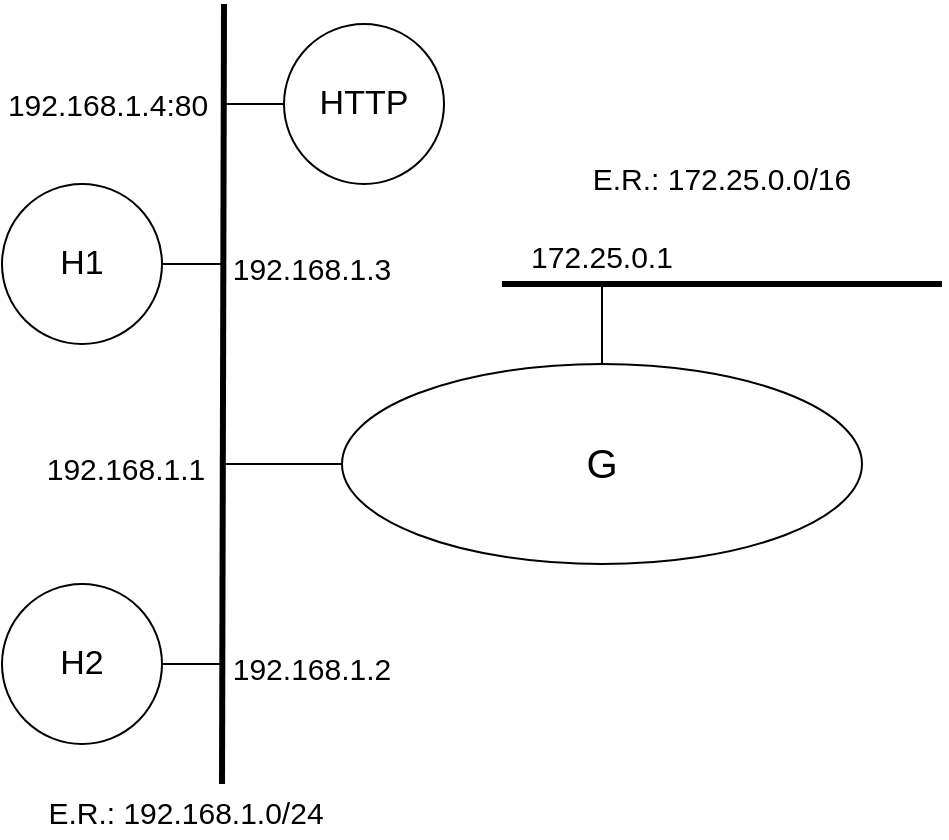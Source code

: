 <mxfile version="20.8.4" type="device"><diagram id="Zjln4DHLD9dB1Q4pjAmB" name="Página-1"><mxGraphModel dx="1434" dy="796" grid="1" gridSize="10" guides="1" tooltips="1" connect="1" arrows="1" fold="1" page="1" pageScale="1" pageWidth="827" pageHeight="1169" math="0" shadow="0"><root><mxCell id="0"/><mxCell id="1" parent="0"/><mxCell id="-I2tJvYBZQhGiNWo8UaL-1" value="" style="endArrow=none;html=1;rounded=0;strokeWidth=3;" parent="1" edge="1"><mxGeometry width="50" height="50" relative="1" as="geometry"><mxPoint x="289" y="480" as="sourcePoint"/><mxPoint x="290" y="90" as="targetPoint"/></mxGeometry></mxCell><mxCell id="-I2tJvYBZQhGiNWo8UaL-2" value="&lt;font style=&quot;font-size: 17px;&quot;&gt;H1&lt;/font&gt;" style="ellipse;whiteSpace=wrap;html=1;aspect=fixed;" parent="1" vertex="1"><mxGeometry x="179" y="180" width="80" height="80" as="geometry"/></mxCell><mxCell id="-I2tJvYBZQhGiNWo8UaL-3" value="" style="endArrow=none;html=1;rounded=0;strokeWidth=1;" parent="1" edge="1"><mxGeometry width="50" height="50" relative="1" as="geometry"><mxPoint x="259" y="220" as="sourcePoint"/><mxPoint x="289" y="220" as="targetPoint"/></mxGeometry></mxCell><mxCell id="-I2tJvYBZQhGiNWo8UaL-4" value="&lt;font style=&quot;font-size: 17px;&quot;&gt;H2&lt;/font&gt;" style="ellipse;whiteSpace=wrap;html=1;aspect=fixed;" parent="1" vertex="1"><mxGeometry x="179" y="380" width="80" height="80" as="geometry"/></mxCell><mxCell id="-I2tJvYBZQhGiNWo8UaL-5" value="" style="endArrow=none;html=1;rounded=0;strokeWidth=1;" parent="1" edge="1"><mxGeometry width="50" height="50" relative="1" as="geometry"><mxPoint x="259" y="420" as="sourcePoint"/><mxPoint x="289" y="420" as="targetPoint"/></mxGeometry></mxCell><mxCell id="-I2tJvYBZQhGiNWo8UaL-6" value="&lt;font style=&quot;font-size: 20px;&quot;&gt;G&lt;/font&gt;" style="ellipse;whiteSpace=wrap;html=1;fontSize=17;" parent="1" vertex="1"><mxGeometry x="349" y="270" width="260" height="100" as="geometry"/></mxCell><mxCell id="-I2tJvYBZQhGiNWo8UaL-7" value="" style="endArrow=none;html=1;rounded=0;fontSize=17;strokeWidth=1;entryX=0;entryY=0.5;entryDx=0;entryDy=0;" parent="1" target="-I2tJvYBZQhGiNWo8UaL-6" edge="1"><mxGeometry width="50" height="50" relative="1" as="geometry"><mxPoint x="289" y="320" as="sourcePoint"/><mxPoint x="529" y="420" as="targetPoint"/></mxGeometry></mxCell><mxCell id="-I2tJvYBZQhGiNWo8UaL-9" value="" style="endArrow=none;html=1;rounded=0;fontSize=20;strokeWidth=1;entryX=0.5;entryY=0;entryDx=0;entryDy=0;" parent="1" target="-I2tJvYBZQhGiNWo8UaL-6" edge="1"><mxGeometry width="50" height="50" relative="1" as="geometry"><mxPoint x="479" y="230" as="sourcePoint"/><mxPoint x="469.02" y="229" as="targetPoint"/></mxGeometry></mxCell><mxCell id="-I2tJvYBZQhGiNWo8UaL-10" value="" style="endArrow=none;html=1;rounded=0;strokeWidth=3;" parent="1" edge="1"><mxGeometry width="50" height="50" relative="1" as="geometry"><mxPoint x="429" y="230" as="sourcePoint"/><mxPoint x="649" y="230" as="targetPoint"/></mxGeometry></mxCell><mxCell id="-I2tJvYBZQhGiNWo8UaL-17" value="&lt;font style=&quot;font-size: 15px;&quot;&gt;172.25.0.1&lt;br&gt;&lt;/font&gt;" style="text;html=1;strokeColor=none;fillColor=none;align=center;verticalAlign=middle;whiteSpace=wrap;rounded=0;fontSize=20;" parent="1" vertex="1"><mxGeometry x="449" y="199" width="60" height="30" as="geometry"/></mxCell><mxCell id="-I2tJvYBZQhGiNWo8UaL-20" value="&lt;font style=&quot;font-size: 15px;&quot;&gt;192.168.1.3&lt;br&gt;&lt;/font&gt;" style="text;html=1;strokeColor=none;fillColor=none;align=center;verticalAlign=middle;whiteSpace=wrap;rounded=0;fontSize=20;" parent="1" vertex="1"><mxGeometry x="294" y="205" width="80" height="30" as="geometry"/></mxCell><mxCell id="-I2tJvYBZQhGiNWo8UaL-21" value="&lt;font style=&quot;font-size: 15px;&quot;&gt;192.168.1.2&lt;br&gt;&lt;/font&gt;" style="text;html=1;strokeColor=none;fillColor=none;align=center;verticalAlign=middle;whiteSpace=wrap;rounded=0;fontSize=20;" parent="1" vertex="1"><mxGeometry x="294" y="405" width="80" height="30" as="geometry"/></mxCell><mxCell id="-I2tJvYBZQhGiNWo8UaL-22" value="&lt;font style=&quot;font-size: 15px;&quot;&gt;192.168.1.1&lt;br&gt;&lt;/font&gt;" style="text;html=1;strokeColor=none;fillColor=none;align=center;verticalAlign=middle;whiteSpace=wrap;rounded=0;fontSize=20;" parent="1" vertex="1"><mxGeometry x="201" y="305" width="80" height="30" as="geometry"/></mxCell><mxCell id="-I2tJvYBZQhGiNWo8UaL-23" value="&lt;font style=&quot;font-size: 15px;&quot;&gt;E.R.: 172.25.0.0/16&lt;br&gt;&lt;/font&gt;" style="text;html=1;strokeColor=none;fillColor=none;align=center;verticalAlign=middle;whiteSpace=wrap;rounded=0;fontSize=20;" parent="1" vertex="1"><mxGeometry x="469" y="160" width="140" height="30" as="geometry"/></mxCell><mxCell id="-I2tJvYBZQhGiNWo8UaL-25" value="&lt;font style=&quot;font-size: 15px;&quot;&gt;E.R.: 192.168.1.0/24&lt;br&gt;&lt;/font&gt;" style="text;html=1;strokeColor=none;fillColor=none;align=center;verticalAlign=middle;whiteSpace=wrap;rounded=0;fontSize=20;" parent="1" vertex="1"><mxGeometry x="201" y="477" width="140" height="30" as="geometry"/></mxCell><mxCell id="RRpc2dCYDVqO2-7msXy3-2" value="" style="endArrow=none;html=1;rounded=0;strokeWidth=1;" edge="1" parent="1"><mxGeometry width="50" height="50" relative="1" as="geometry"><mxPoint x="290" y="140" as="sourcePoint"/><mxPoint x="320" y="140" as="targetPoint"/></mxGeometry></mxCell><mxCell id="RRpc2dCYDVqO2-7msXy3-3" value="&lt;font style=&quot;font-size: 15px;&quot;&gt;192.168.1.4:80&lt;br&gt;&lt;/font&gt;" style="text;html=1;strokeColor=none;fillColor=none;align=center;verticalAlign=middle;whiteSpace=wrap;rounded=0;fontSize=20;" vertex="1" parent="1"><mxGeometry x="192" y="123" width="80" height="30" as="geometry"/></mxCell><mxCell id="RRpc2dCYDVqO2-7msXy3-4" value="&lt;font style=&quot;font-size: 17px;&quot;&gt;HTTP&lt;/font&gt;" style="ellipse;whiteSpace=wrap;html=1;aspect=fixed;" vertex="1" parent="1"><mxGeometry x="320" y="100" width="80" height="80" as="geometry"/></mxCell></root></mxGraphModel></diagram></mxfile>